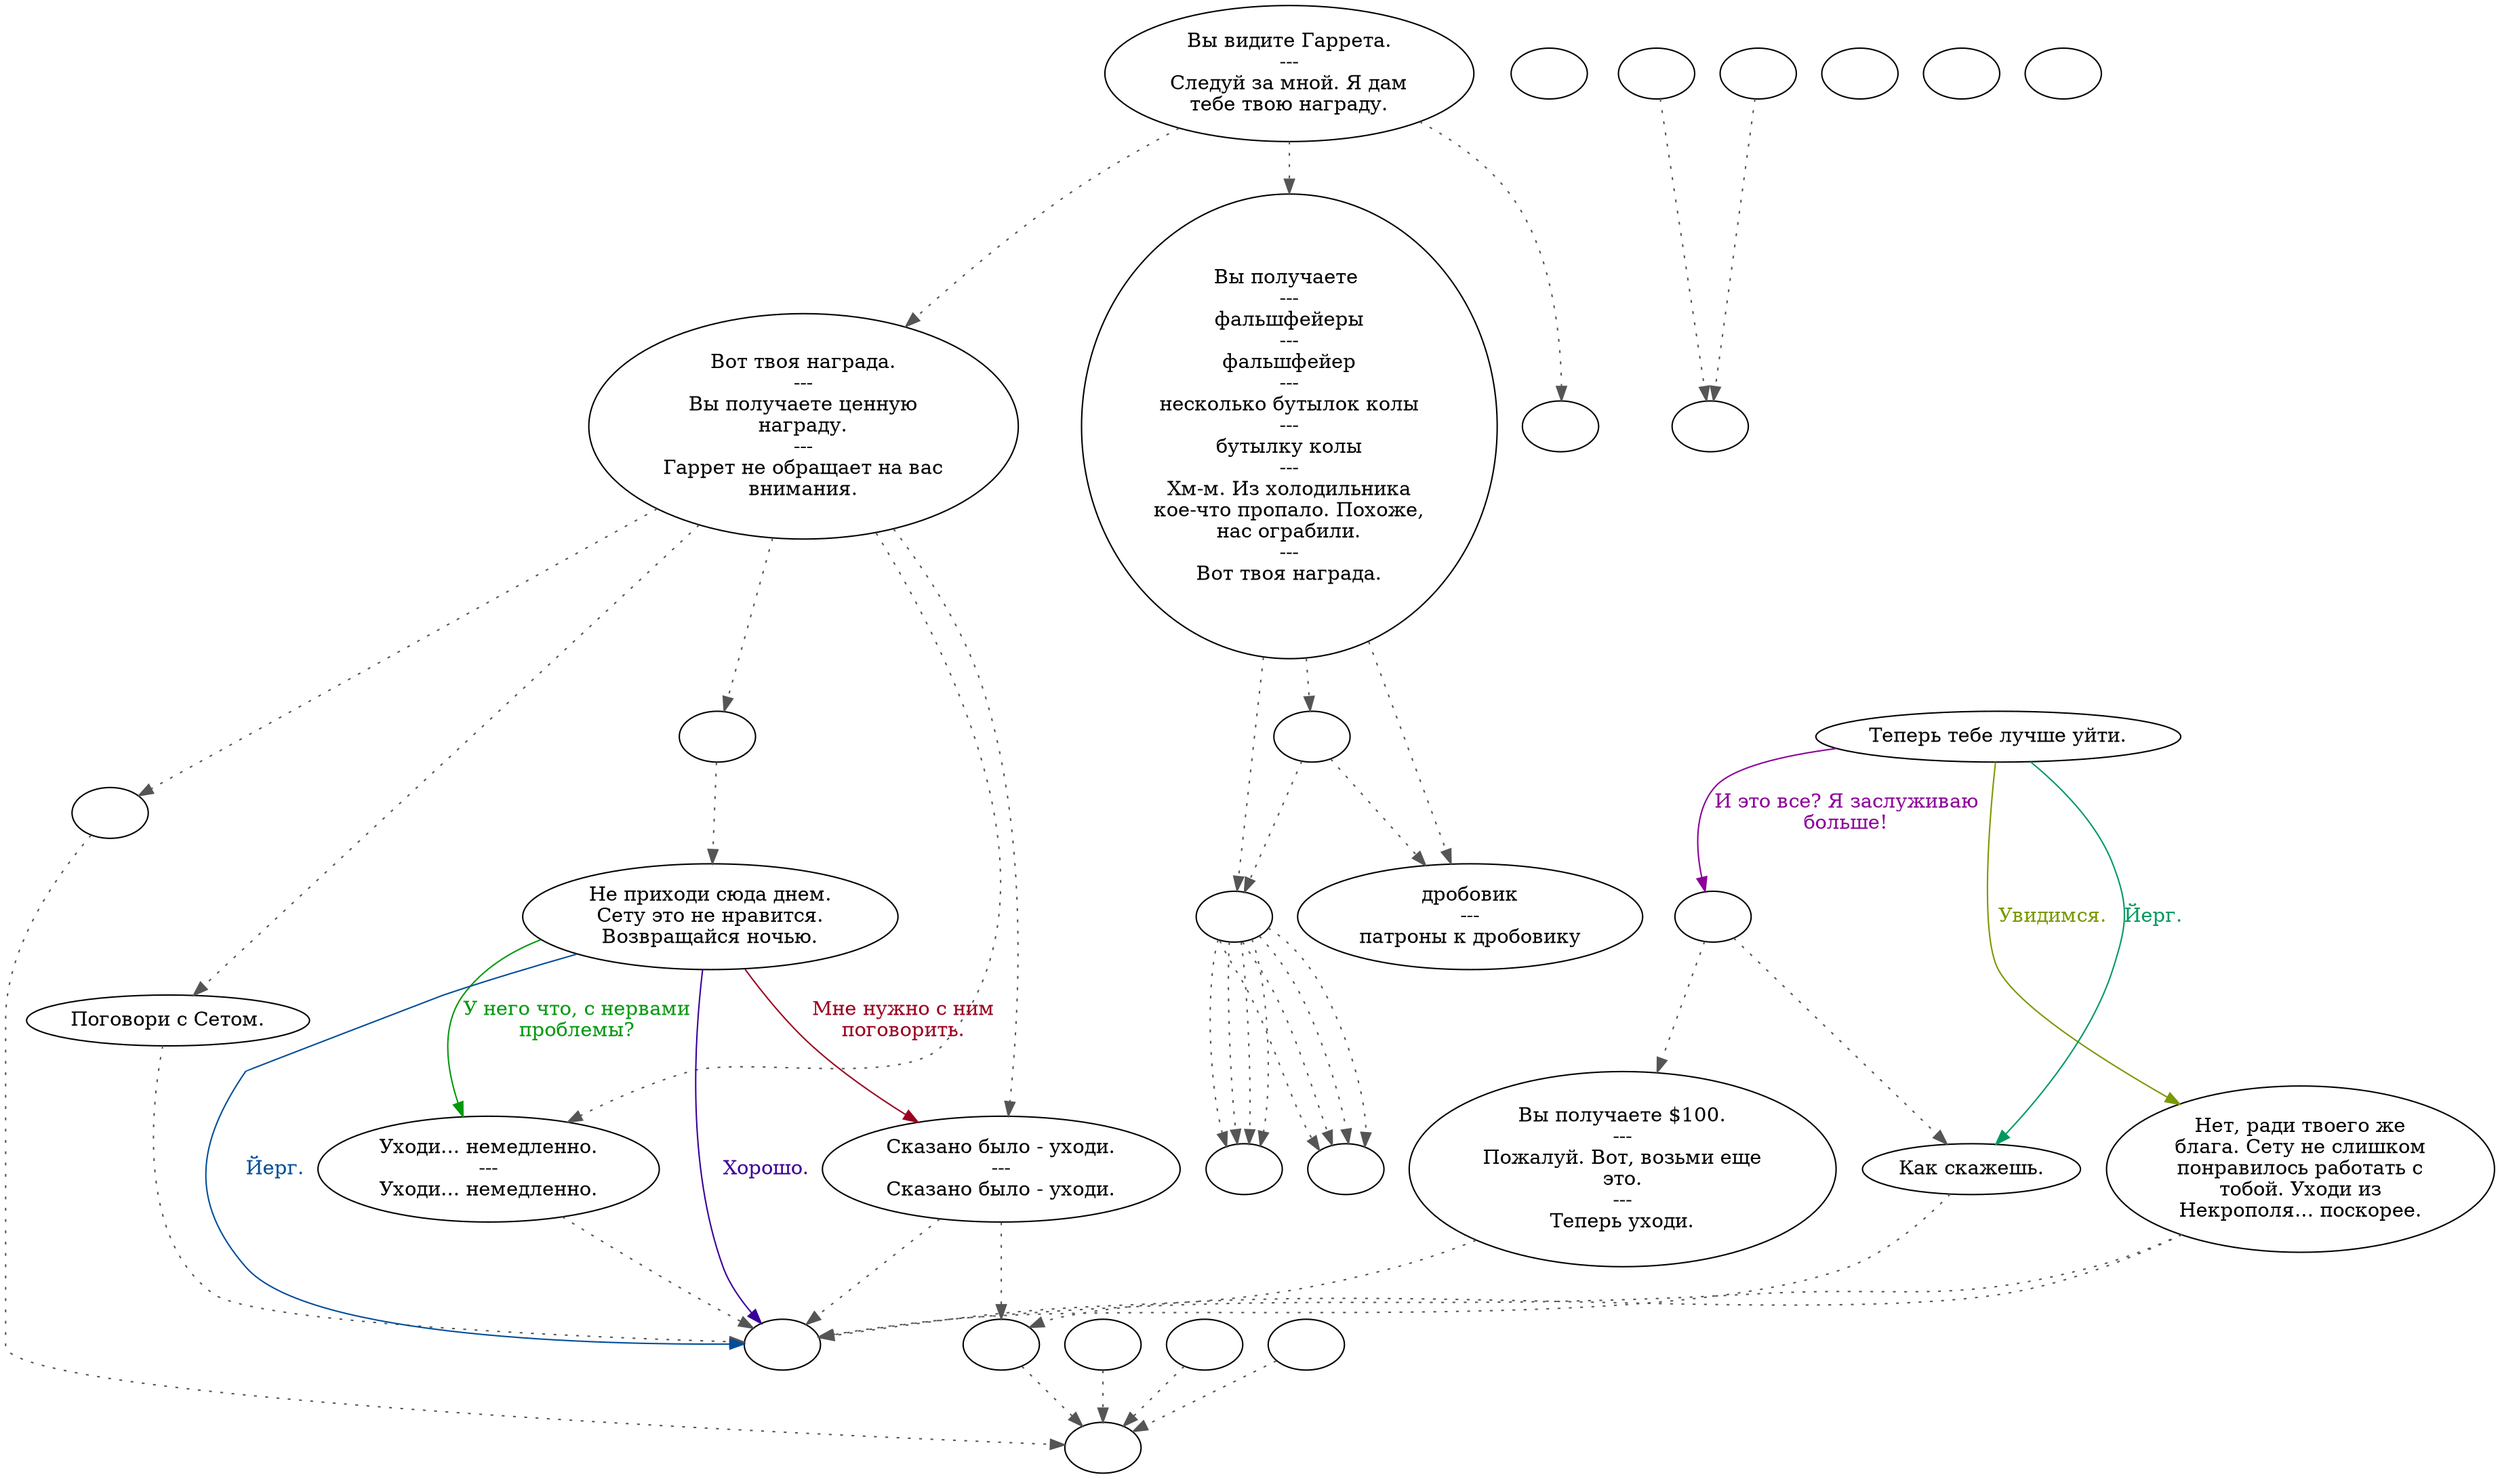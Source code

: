 digraph garret {
  "start" [style=filled       fillcolor="#FFFFFF"       color="#000000"]
  "start" -> "do_dialogue" [style=dotted color="#555555"]
  "start" -> "reward" [style=dotted color="#555555"]
  "start" -> "done" [style=dotted color="#555555"]
  "start" [label="Вы видите Гаррета.\n---\nСледуй за мной. Я дам\nтебе твою награду."]
  "do_dialogue" [style=filled       fillcolor="#FFFFFF"       color="#000000"]
  "do_dialogue" -> "get_reaction" [style=dotted color="#555555"]
  "do_dialogue" -> "garret02a" [style=dotted color="#555555"]
  "do_dialogue" -> "garret04" [style=dotted color="#555555"]
  "do_dialogue" -> "garret01a" [style=dotted color="#555555"]
  "do_dialogue" -> "garret00b" [style=dotted color="#555555"]
  "do_dialogue" [label="Вот твоя награда.\n---\nВы получаете ценную\nнаграду.\n---\nГаррет не обращает на вас\nвнимания."]
  "garretend" [style=filled       fillcolor="#FFFFFF"       color="#000000"]
  "garretend" [label=""]
  "garretcbt" [style=filled       fillcolor="#FFFFFF"       color="#000000"]
  "garretcbt" [label=""]
  "goodstuff" [style=filled       fillcolor="#FFFFFF"       color="#000000"]
  "goodstuff" -> "neutstuff" [style=dotted color="#555555"]
  "goodstuff" -> "badstuff" [style=dotted color="#555555"]
  "goodstuff" [label=""]
  "neutstuff" [style=filled       fillcolor="#FFFFFF"       color="#000000"]
  "neutstuff" [label="дробовик\n---\nпатроны к дробовику"]
  "badstuff" [style=filled       fillcolor="#FFFFFF"       color="#000000"]
  "badstuff" -> "give_flare" [style=dotted color="#555555"]
  "badstuff" -> "give_flare" [style=dotted color="#555555"]
  "badstuff" -> "give_flare" [style=dotted color="#555555"]
  "badstuff" -> "give_flare" [style=dotted color="#555555"]
  "badstuff" -> "give_cola" [style=dotted color="#555555"]
  "badstuff" -> "give_cola" [style=dotted color="#555555"]
  "badstuff" -> "give_cola" [style=dotted color="#555555"]
  "badstuff" -> "give_cola" [style=dotted color="#555555"]
  "badstuff" [label=""]
  "reward" [style=filled       fillcolor="#FFFFFF"       color="#000000"]
  "reward" -> "goodstuff" [style=dotted color="#555555"]
  "reward" -> "neutstuff" [style=dotted color="#555555"]
  "reward" -> "badstuff" [style=dotted color="#555555"]
  "reward" [label="Вы получаете \n---\nфальшфейеры\n---\nфальшфейер\n---\nнесколько бутылок колы\n---\nбутылку колы\n---\nХм-м. Из холодильника\nкое-что пропало. Похоже,\nнас ограбили.\n---\nВот твоя награда."]
  "done" [style=filled       fillcolor="#FFFFFF"       color="#000000"]
  "done" [label=""]
  "garret00a" [style=filled       fillcolor="#FFFFFF"       color="#000000"]
  "garret00a" [label="Не приходи сюда днем.\nСету это не нравится.\nВозвращайся ночью."]
  "garret00a" -> "garretend" [label="Хорошо." color="#390099" fontcolor="#390099"]
  "garret00a" -> "garret01a" [label="У него что, с нервами\nпроблемы?" color="#00990D" fontcolor="#00990D"]
  "garret00a" -> "garret02a" [label="Мне нужно с ним\nпоговорить." color="#990020" fontcolor="#990020"]
  "garret00a" -> "garretend" [label="Йерг." color="#004D99" fontcolor="#004D99"]
  "garret00b" [style=filled       fillcolor="#FFFFFF"       color="#000000"]
  "garret00b" -> "garretend" [style=dotted color="#555555"]
  "garret00b" [label="Поговори с Сетом."]
  "garret00c" [style=filled       fillcolor="#FFFFFF"       color="#000000"]
  "garret00c" [label="Теперь тебе лучше уйти."]
  "garret00c" -> "garret01c" [label="Увидимся." color="#799900" fontcolor="#799900"]
  "garret00c" -> "garret00ca" [label="И это все? Я заслуживаю\nбольше!" color="#8C0099" fontcolor="#8C0099"]
  "garret00c" -> "garret02c" [label="Йерг." color="#009960" fontcolor="#009960"]
  "garret00ca" [style=filled       fillcolor="#FFFFFF"       color="#000000"]
  "garret00ca" -> "garret03c" [style=dotted color="#555555"]
  "garret00ca" -> "garret02c" [style=dotted color="#555555"]
  "garret00ca" [label=""]
  "garret01a" [style=filled       fillcolor="#FFFFFF"       color="#000000"]
  "garret01a" -> "garretend" [style=dotted color="#555555"]
  "garret01a" [label="Уходи... немедленно.\n---\nУходи... немедленно."]
  "garret01c" [style=filled       fillcolor="#FFFFFF"       color="#000000"]
  "garret01c" -> "DownReact" [style=dotted color="#555555"]
  "garret01c" -> "garretend" [style=dotted color="#555555"]
  "garret01c" [label="Нет, ради твоего же\nблага. Сету не слишком\nпонравилось работать с\nтобой. Уходи из\nНекрополя... поскорее."]
  "garret02a" [style=filled       fillcolor="#FFFFFF"       color="#000000"]
  "garret02a" -> "DownReact" [style=dotted color="#555555"]
  "garret02a" -> "garretend" [style=dotted color="#555555"]
  "garret02a" [label="Сказано было - уходи.\n---\nСказано было - уходи."]
  "garret02c" [style=filled       fillcolor="#FFFFFF"       color="#000000"]
  "garret02c" -> "garretend" [style=dotted color="#555555"]
  "garret02c" [label="Как скажешь."]
  "garret03c" [style=filled       fillcolor="#FFFFFF"       color="#000000"]
  "garret03c" -> "garretend" [style=dotted color="#555555"]
  "garret03c" [label="Вы получаете $100.\n---\nПожалуй. Вот, возьми еще\nэто.\n---\nТеперь уходи."]
  "garret04" [style=filled       fillcolor="#FFFFFF"       color="#000000"]
  "garret04" -> "garret00a" [style=dotted color="#555555"]
  "garret04" [label=""]
  "give_flare" [style=filled       fillcolor="#FFFFFF"       color="#000000"]
  "give_flare" [label=""]
  "give_cola" [style=filled       fillcolor="#FFFFFF"       color="#000000"]
  "give_cola" [label=""]
  "get_reaction" [style=filled       fillcolor="#FFFFFF"       color="#000000"]
  "get_reaction" -> "ReactToLevel" [style=dotted color="#555555"]
  "get_reaction" [label=""]
  "ReactToLevel" [style=filled       fillcolor="#FFFFFF"       color="#000000"]
  "ReactToLevel" [label=""]
  "LevelToReact" [style=filled       fillcolor="#FFFFFF"       color="#000000"]
  "LevelToReact" [label=""]
  "UpReact" [style=filled       fillcolor="#FFFFFF"       color="#000000"]
  "UpReact" -> "ReactToLevel" [style=dotted color="#555555"]
  "UpReact" [label=""]
  "DownReact" [style=filled       fillcolor="#FFFFFF"       color="#000000"]
  "DownReact" -> "ReactToLevel" [style=dotted color="#555555"]
  "DownReact" [label=""]
  "BottomReact" [style=filled       fillcolor="#FFFFFF"       color="#000000"]
  "BottomReact" [label=""]
  "TopReact" [style=filled       fillcolor="#FFFFFF"       color="#000000"]
  "TopReact" [label=""]
  "BigUpReact" [style=filled       fillcolor="#FFFFFF"       color="#000000"]
  "BigUpReact" -> "ReactToLevel" [style=dotted color="#555555"]
  "BigUpReact" [label=""]
  "BigDownReact" [style=filled       fillcolor="#FFFFFF"       color="#000000"]
  "BigDownReact" -> "ReactToLevel" [style=dotted color="#555555"]
  "BigDownReact" [label=""]
  "UpReactLevel" [style=filled       fillcolor="#FFFFFF"       color="#000000"]
  "UpReactLevel" -> "LevelToReact" [style=dotted color="#555555"]
  "UpReactLevel" [label=""]
  "DownReactLevel" [style=filled       fillcolor="#FFFFFF"       color="#000000"]
  "DownReactLevel" -> "LevelToReact" [style=dotted color="#555555"]
  "DownReactLevel" [label=""]
  "Goodbyes" [style=filled       fillcolor="#FFFFFF"       color="#000000"]
  "Goodbyes" [label=""]
}